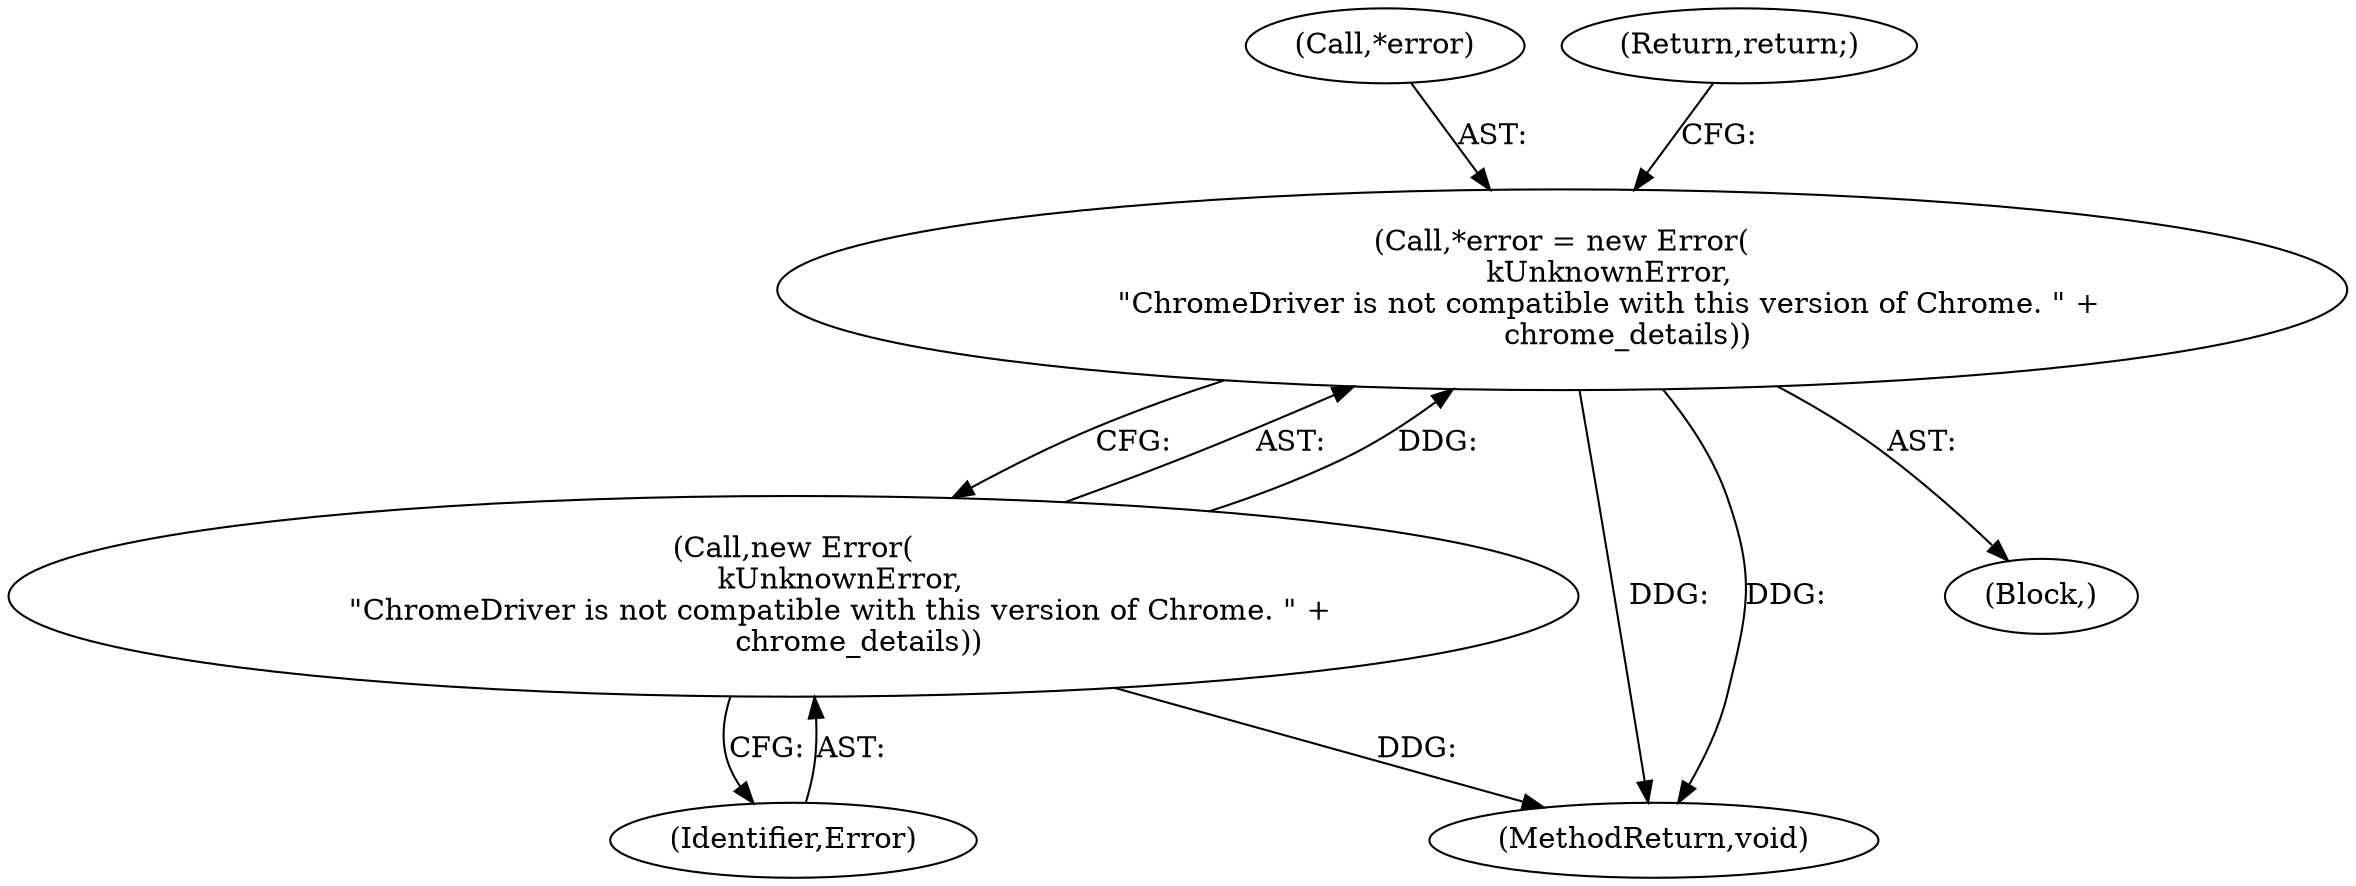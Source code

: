 digraph "0_Chrome_4ab22cfc619ee8ff17a8c50e289ec3b30731ceba_0@pointer" {
"1000223" [label="(Call,*error = new Error(\n          kUnknownError,\n          \"ChromeDriver is not compatible with this version of Chrome. \" +\n              chrome_details))"];
"1000226" [label="(Call,new Error(\n          kUnknownError,\n          \"ChromeDriver is not compatible with this version of Chrome. \" +\n              chrome_details))"];
"1000227" [label="(Identifier,Error)"];
"1000229" [label="(MethodReturn,void)"];
"1000223" [label="(Call,*error = new Error(\n          kUnknownError,\n          \"ChromeDriver is not compatible with this version of Chrome. \" +\n              chrome_details))"];
"1000226" [label="(Call,new Error(\n          kUnknownError,\n          \"ChromeDriver is not compatible with this version of Chrome. \" +\n              chrome_details))"];
"1000224" [label="(Call,*error)"];
"1000222" [label="(Block,)"];
"1000228" [label="(Return,return;)"];
"1000223" -> "1000222"  [label="AST: "];
"1000223" -> "1000226"  [label="CFG: "];
"1000224" -> "1000223"  [label="AST: "];
"1000226" -> "1000223"  [label="AST: "];
"1000228" -> "1000223"  [label="CFG: "];
"1000223" -> "1000229"  [label="DDG: "];
"1000223" -> "1000229"  [label="DDG: "];
"1000226" -> "1000223"  [label="DDG: "];
"1000226" -> "1000227"  [label="CFG: "];
"1000227" -> "1000226"  [label="AST: "];
"1000226" -> "1000229"  [label="DDG: "];
}

